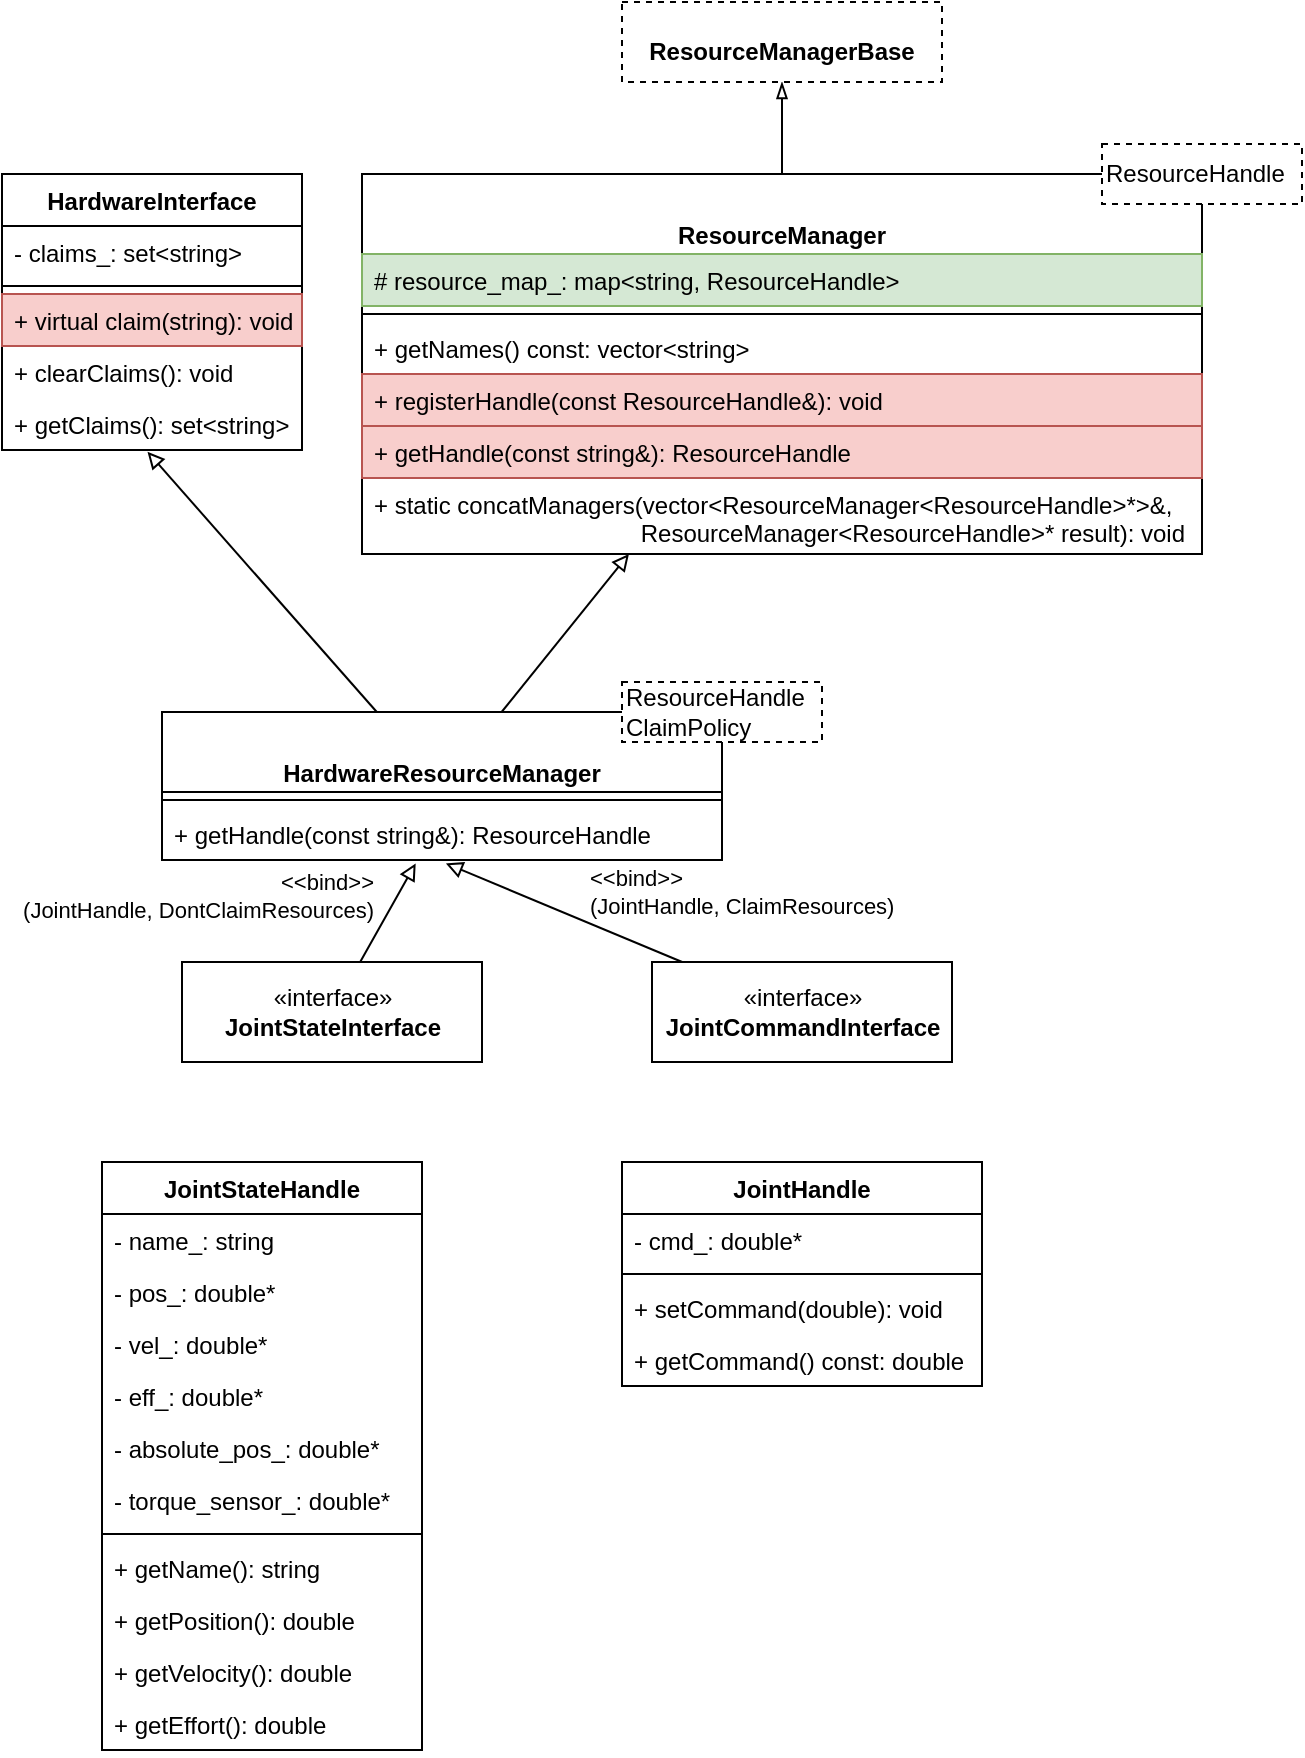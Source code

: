 <mxfile version="16.1.0" type="github">
  <diagram id="8WjdRJNzvcCob919X_vl" name="Page-1">
    <mxGraphModel dx="990" dy="548" grid="1" gridSize="10" guides="1" tooltips="1" connect="1" arrows="1" fold="1" page="1" pageScale="1" pageWidth="827" pageHeight="1169" math="0" shadow="0">
      <root>
        <mxCell id="0" />
        <mxCell id="1" parent="0" />
        <mxCell id="quUrAPskGc8MLW7vgIRe-1" value="HardwareInterface" style="swimlane;fontStyle=1;align=center;verticalAlign=top;childLayout=stackLayout;horizontal=1;startSize=26;horizontalStack=0;resizeParent=1;resizeParentMax=0;resizeLast=0;collapsible=1;marginBottom=0;" vertex="1" parent="1">
          <mxGeometry x="50" y="86" width="150" height="138" as="geometry">
            <mxRectangle x="200" y="240" width="100" height="26" as="alternateBounds" />
          </mxGeometry>
        </mxCell>
        <mxCell id="quUrAPskGc8MLW7vgIRe-2" value="- claims_: set&lt;string&gt;" style="text;strokeColor=none;fillColor=none;align=left;verticalAlign=top;spacingLeft=4;spacingRight=4;overflow=hidden;rotatable=0;points=[[0,0.5],[1,0.5]];portConstraint=eastwest;" vertex="1" parent="quUrAPskGc8MLW7vgIRe-1">
          <mxGeometry y="26" width="150" height="26" as="geometry" />
        </mxCell>
        <mxCell id="quUrAPskGc8MLW7vgIRe-3" value="" style="line;strokeWidth=1;fillColor=none;align=left;verticalAlign=middle;spacingTop=-1;spacingLeft=3;spacingRight=3;rotatable=0;labelPosition=right;points=[];portConstraint=eastwest;" vertex="1" parent="quUrAPskGc8MLW7vgIRe-1">
          <mxGeometry y="52" width="150" height="8" as="geometry" />
        </mxCell>
        <mxCell id="quUrAPskGc8MLW7vgIRe-4" value="+ virtual claim(string): void" style="text;strokeColor=#b85450;fillColor=#f8cecc;align=left;verticalAlign=top;spacingLeft=4;spacingRight=4;overflow=hidden;rotatable=0;points=[[0,0.5],[1,0.5]];portConstraint=eastwest;" vertex="1" parent="quUrAPskGc8MLW7vgIRe-1">
          <mxGeometry y="60" width="150" height="26" as="geometry" />
        </mxCell>
        <mxCell id="quUrAPskGc8MLW7vgIRe-9" value="+ clearClaims(): void" style="text;strokeColor=none;fillColor=none;align=left;verticalAlign=top;spacingLeft=4;spacingRight=4;overflow=hidden;rotatable=0;points=[[0,0.5],[1,0.5]];portConstraint=eastwest;" vertex="1" parent="quUrAPskGc8MLW7vgIRe-1">
          <mxGeometry y="86" width="150" height="26" as="geometry" />
        </mxCell>
        <mxCell id="quUrAPskGc8MLW7vgIRe-10" value="+ getClaims(): set&lt;string&gt;" style="text;strokeColor=none;fillColor=none;align=left;verticalAlign=top;spacingLeft=4;spacingRight=4;overflow=hidden;rotatable=0;points=[[0,0.5],[1,0.5]];portConstraint=eastwest;" vertex="1" parent="quUrAPskGc8MLW7vgIRe-1">
          <mxGeometry y="112" width="150" height="26" as="geometry" />
        </mxCell>
        <mxCell id="quUrAPskGc8MLW7vgIRe-29" style="rounded=0;orthogonalLoop=1;jettySize=auto;html=1;entryX=0.485;entryY=1.034;entryDx=0;entryDy=0;entryPerimeter=0;endArrow=block;endFill=0;" edge="1" parent="1" source="quUrAPskGc8MLW7vgIRe-11" target="quUrAPskGc8MLW7vgIRe-10">
          <mxGeometry relative="1" as="geometry" />
        </mxCell>
        <mxCell id="quUrAPskGc8MLW7vgIRe-30" style="edgeStyle=none;rounded=0;orthogonalLoop=1;jettySize=auto;html=1;endArrow=block;endFill=0;" edge="1" parent="1" source="quUrAPskGc8MLW7vgIRe-11" target="quUrAPskGc8MLW7vgIRe-19">
          <mxGeometry relative="1" as="geometry" />
        </mxCell>
        <mxCell id="quUrAPskGc8MLW7vgIRe-11" value="HardwareResourceManager" style="swimlane;fontStyle=1;align=center;verticalAlign=bottom;childLayout=stackLayout;horizontal=1;startSize=40;horizontalStack=0;resizeParent=1;resizeParentMax=0;resizeLast=0;collapsible=1;marginBottom=0;" vertex="1" parent="1">
          <mxGeometry x="130" y="355" width="280" height="74" as="geometry">
            <mxRectangle x="200" y="240" width="100" height="26" as="alternateBounds" />
          </mxGeometry>
        </mxCell>
        <mxCell id="quUrAPskGc8MLW7vgIRe-13" value="" style="line;strokeWidth=1;fillColor=none;align=left;verticalAlign=middle;spacingTop=-1;spacingLeft=3;spacingRight=3;rotatable=0;labelPosition=right;points=[];portConstraint=eastwest;" vertex="1" parent="quUrAPskGc8MLW7vgIRe-11">
          <mxGeometry y="40" width="280" height="8" as="geometry" />
        </mxCell>
        <mxCell id="quUrAPskGc8MLW7vgIRe-14" value="+ getHandle(const string&amp;): ResourceHandle" style="text;strokeColor=none;fillColor=none;align=left;verticalAlign=top;spacingLeft=4;spacingRight=4;overflow=hidden;rotatable=0;points=[[0,0.5],[1,0.5]];portConstraint=eastwest;" vertex="1" parent="quUrAPskGc8MLW7vgIRe-11">
          <mxGeometry y="48" width="280" height="26" as="geometry" />
        </mxCell>
        <mxCell id="quUrAPskGc8MLW7vgIRe-18" value="ResourceHandle&lt;br&gt;ClaimPolicy" style="rounded=0;whiteSpace=wrap;html=1;dashed=1;align=left;" vertex="1" parent="1">
          <mxGeometry x="360" y="340" width="100" height="30" as="geometry" />
        </mxCell>
        <mxCell id="quUrAPskGc8MLW7vgIRe-27" style="edgeStyle=orthogonalEdgeStyle;rounded=0;orthogonalLoop=1;jettySize=auto;html=1;entryX=0.5;entryY=1;entryDx=0;entryDy=0;endArrow=blockThin;endFill=0;" edge="1" parent="1" source="quUrAPskGc8MLW7vgIRe-19" target="quUrAPskGc8MLW7vgIRe-26">
          <mxGeometry relative="1" as="geometry" />
        </mxCell>
        <mxCell id="quUrAPskGc8MLW7vgIRe-19" value="ResourceManager" style="swimlane;fontStyle=1;align=center;verticalAlign=bottom;childLayout=stackLayout;horizontal=1;startSize=40;horizontalStack=0;resizeParent=1;resizeParentMax=0;resizeLast=0;collapsible=1;marginBottom=0;" vertex="1" parent="1">
          <mxGeometry x="230" y="86" width="420" height="190" as="geometry">
            <mxRectangle x="200" y="240" width="100" height="26" as="alternateBounds" />
          </mxGeometry>
        </mxCell>
        <mxCell id="quUrAPskGc8MLW7vgIRe-20" value="# resource_map_: map&lt;string, ResourceHandle&gt;" style="text;strokeColor=#82b366;fillColor=#d5e8d4;align=left;verticalAlign=top;spacingLeft=4;spacingRight=4;overflow=hidden;rotatable=0;points=[[0,0.5],[1,0.5]];portConstraint=eastwest;" vertex="1" parent="quUrAPskGc8MLW7vgIRe-19">
          <mxGeometry y="40" width="420" height="26" as="geometry" />
        </mxCell>
        <mxCell id="quUrAPskGc8MLW7vgIRe-21" value="" style="line;strokeWidth=1;fillColor=none;align=left;verticalAlign=middle;spacingTop=-1;spacingLeft=3;spacingRight=3;rotatable=0;labelPosition=right;points=[];portConstraint=eastwest;" vertex="1" parent="quUrAPskGc8MLW7vgIRe-19">
          <mxGeometry y="66" width="420" height="8" as="geometry" />
        </mxCell>
        <mxCell id="quUrAPskGc8MLW7vgIRe-22" value="+ getNames() const: vector&lt;string&gt;" style="text;strokeColor=none;fillColor=none;align=left;verticalAlign=top;spacingLeft=4;spacingRight=4;overflow=hidden;rotatable=0;points=[[0,0.5],[1,0.5]];portConstraint=eastwest;" vertex="1" parent="quUrAPskGc8MLW7vgIRe-19">
          <mxGeometry y="74" width="420" height="26" as="geometry" />
        </mxCell>
        <mxCell id="quUrAPskGc8MLW7vgIRe-23" value="+ registerHandle(const ResourceHandle&amp;): void" style="text;strokeColor=#b85450;fillColor=#f8cecc;align=left;verticalAlign=top;spacingLeft=4;spacingRight=4;overflow=hidden;rotatable=0;points=[[0,0.5],[1,0.5]];portConstraint=eastwest;" vertex="1" parent="quUrAPskGc8MLW7vgIRe-19">
          <mxGeometry y="100" width="420" height="26" as="geometry" />
        </mxCell>
        <mxCell id="quUrAPskGc8MLW7vgIRe-24" value="+ getHandle(const string&amp;): ResourceHandle" style="text;strokeColor=#b85450;fillColor=#f8cecc;align=left;verticalAlign=top;spacingLeft=4;spacingRight=4;overflow=hidden;rotatable=0;points=[[0,0.5],[1,0.5]];portConstraint=eastwest;" vertex="1" parent="quUrAPskGc8MLW7vgIRe-19">
          <mxGeometry y="126" width="420" height="26" as="geometry" />
        </mxCell>
        <mxCell id="quUrAPskGc8MLW7vgIRe-28" value="+ static concatManagers(vector&lt;ResourceManager&lt;ResourceHandle&gt;*&gt;&amp;,&#xa;                                        ResourceManager&lt;ResourceHandle&gt;* result): void" style="text;strokeColor=none;fillColor=none;align=left;verticalAlign=top;spacingLeft=4;spacingRight=4;overflow=hidden;rotatable=0;points=[[0,0.5],[1,0.5]];portConstraint=eastwest;" vertex="1" parent="quUrAPskGc8MLW7vgIRe-19">
          <mxGeometry y="152" width="420" height="38" as="geometry" />
        </mxCell>
        <mxCell id="quUrAPskGc8MLW7vgIRe-25" value="ResourceHandle" style="rounded=0;whiteSpace=wrap;html=1;dashed=1;align=left;" vertex="1" parent="1">
          <mxGeometry x="600" y="71" width="100" height="30" as="geometry" />
        </mxCell>
        <mxCell id="quUrAPskGc8MLW7vgIRe-26" value="&lt;p style=&quot;margin: 0px ; margin-top: 4px ; text-align: center&quot;&gt;&lt;br&gt;&lt;b&gt;ResourceManagerBase&lt;/b&gt;&lt;/p&gt;" style="verticalAlign=top;align=left;overflow=fill;fontSize=12;fontFamily=Helvetica;html=1;dashed=1;" vertex="1" parent="1">
          <mxGeometry x="360" width="160" height="40" as="geometry" />
        </mxCell>
        <mxCell id="quUrAPskGc8MLW7vgIRe-31" value="JointStateHandle" style="swimlane;fontStyle=1;align=center;verticalAlign=top;childLayout=stackLayout;horizontal=1;startSize=26;horizontalStack=0;resizeParent=1;resizeParentMax=0;resizeLast=0;collapsible=1;marginBottom=0;" vertex="1" parent="1">
          <mxGeometry x="100" y="580" width="160" height="294" as="geometry" />
        </mxCell>
        <mxCell id="quUrAPskGc8MLW7vgIRe-32" value="- name_: string" style="text;strokeColor=none;fillColor=none;align=left;verticalAlign=top;spacingLeft=4;spacingRight=4;overflow=hidden;rotatable=0;points=[[0,0.5],[1,0.5]];portConstraint=eastwest;" vertex="1" parent="quUrAPskGc8MLW7vgIRe-31">
          <mxGeometry y="26" width="160" height="26" as="geometry" />
        </mxCell>
        <mxCell id="quUrAPskGc8MLW7vgIRe-35" value="- pos_: double*" style="text;strokeColor=none;fillColor=none;align=left;verticalAlign=top;spacingLeft=4;spacingRight=4;overflow=hidden;rotatable=0;points=[[0,0.5],[1,0.5]];portConstraint=eastwest;" vertex="1" parent="quUrAPskGc8MLW7vgIRe-31">
          <mxGeometry y="52" width="160" height="26" as="geometry" />
        </mxCell>
        <mxCell id="quUrAPskGc8MLW7vgIRe-36" value="- vel_: double*" style="text;strokeColor=none;fillColor=none;align=left;verticalAlign=top;spacingLeft=4;spacingRight=4;overflow=hidden;rotatable=0;points=[[0,0.5],[1,0.5]];portConstraint=eastwest;" vertex="1" parent="quUrAPskGc8MLW7vgIRe-31">
          <mxGeometry y="78" width="160" height="26" as="geometry" />
        </mxCell>
        <mxCell id="quUrAPskGc8MLW7vgIRe-37" value="- eff_: double*" style="text;strokeColor=none;fillColor=none;align=left;verticalAlign=top;spacingLeft=4;spacingRight=4;overflow=hidden;rotatable=0;points=[[0,0.5],[1,0.5]];portConstraint=eastwest;" vertex="1" parent="quUrAPskGc8MLW7vgIRe-31">
          <mxGeometry y="104" width="160" height="26" as="geometry" />
        </mxCell>
        <mxCell id="quUrAPskGc8MLW7vgIRe-38" value="- absolute_pos_: double*" style="text;strokeColor=none;fillColor=none;align=left;verticalAlign=top;spacingLeft=4;spacingRight=4;overflow=hidden;rotatable=0;points=[[0,0.5],[1,0.5]];portConstraint=eastwest;" vertex="1" parent="quUrAPskGc8MLW7vgIRe-31">
          <mxGeometry y="130" width="160" height="26" as="geometry" />
        </mxCell>
        <mxCell id="quUrAPskGc8MLW7vgIRe-39" value="- torque_sensor_: double*" style="text;strokeColor=none;fillColor=none;align=left;verticalAlign=top;spacingLeft=4;spacingRight=4;overflow=hidden;rotatable=0;points=[[0,0.5],[1,0.5]];portConstraint=eastwest;" vertex="1" parent="quUrAPskGc8MLW7vgIRe-31">
          <mxGeometry y="156" width="160" height="26" as="geometry" />
        </mxCell>
        <mxCell id="quUrAPskGc8MLW7vgIRe-33" value="" style="line;strokeWidth=1;fillColor=none;align=left;verticalAlign=middle;spacingTop=-1;spacingLeft=3;spacingRight=3;rotatable=0;labelPosition=right;points=[];portConstraint=eastwest;" vertex="1" parent="quUrAPskGc8MLW7vgIRe-31">
          <mxGeometry y="182" width="160" height="8" as="geometry" />
        </mxCell>
        <mxCell id="quUrAPskGc8MLW7vgIRe-34" value="+ getName(): string" style="text;strokeColor=none;fillColor=none;align=left;verticalAlign=top;spacingLeft=4;spacingRight=4;overflow=hidden;rotatable=0;points=[[0,0.5],[1,0.5]];portConstraint=eastwest;" vertex="1" parent="quUrAPskGc8MLW7vgIRe-31">
          <mxGeometry y="190" width="160" height="26" as="geometry" />
        </mxCell>
        <mxCell id="quUrAPskGc8MLW7vgIRe-40" value="+ getPosition(): double" style="text;strokeColor=none;fillColor=none;align=left;verticalAlign=top;spacingLeft=4;spacingRight=4;overflow=hidden;rotatable=0;points=[[0,0.5],[1,0.5]];portConstraint=eastwest;" vertex="1" parent="quUrAPskGc8MLW7vgIRe-31">
          <mxGeometry y="216" width="160" height="26" as="geometry" />
        </mxCell>
        <mxCell id="quUrAPskGc8MLW7vgIRe-41" value="+ getVelocity(): double" style="text;strokeColor=none;fillColor=none;align=left;verticalAlign=top;spacingLeft=4;spacingRight=4;overflow=hidden;rotatable=0;points=[[0,0.5],[1,0.5]];portConstraint=eastwest;" vertex="1" parent="quUrAPskGc8MLW7vgIRe-31">
          <mxGeometry y="242" width="160" height="26" as="geometry" />
        </mxCell>
        <mxCell id="quUrAPskGc8MLW7vgIRe-42" value="+ getEffort(): double" style="text;strokeColor=none;fillColor=none;align=left;verticalAlign=top;spacingLeft=4;spacingRight=4;overflow=hidden;rotatable=0;points=[[0,0.5],[1,0.5]];portConstraint=eastwest;" vertex="1" parent="quUrAPskGc8MLW7vgIRe-31">
          <mxGeometry y="268" width="160" height="26" as="geometry" />
        </mxCell>
        <mxCell id="quUrAPskGc8MLW7vgIRe-43" value="JointHandle" style="swimlane;fontStyle=1;align=center;verticalAlign=top;childLayout=stackLayout;horizontal=1;startSize=26;horizontalStack=0;resizeParent=1;resizeParentMax=0;resizeLast=0;collapsible=1;marginBottom=0;" vertex="1" parent="1">
          <mxGeometry x="360" y="580" width="180" height="112" as="geometry" />
        </mxCell>
        <mxCell id="quUrAPskGc8MLW7vgIRe-44" value="- cmd_: double*" style="text;strokeColor=none;fillColor=none;align=left;verticalAlign=top;spacingLeft=4;spacingRight=4;overflow=hidden;rotatable=0;points=[[0,0.5],[1,0.5]];portConstraint=eastwest;" vertex="1" parent="quUrAPskGc8MLW7vgIRe-43">
          <mxGeometry y="26" width="180" height="26" as="geometry" />
        </mxCell>
        <mxCell id="quUrAPskGc8MLW7vgIRe-45" value="" style="line;strokeWidth=1;fillColor=none;align=left;verticalAlign=middle;spacingTop=-1;spacingLeft=3;spacingRight=3;rotatable=0;labelPosition=right;points=[];portConstraint=eastwest;" vertex="1" parent="quUrAPskGc8MLW7vgIRe-43">
          <mxGeometry y="52" width="180" height="8" as="geometry" />
        </mxCell>
        <mxCell id="quUrAPskGc8MLW7vgIRe-46" value="+ setCommand(double): void" style="text;strokeColor=none;fillColor=none;align=left;verticalAlign=top;spacingLeft=4;spacingRight=4;overflow=hidden;rotatable=0;points=[[0,0.5],[1,0.5]];portConstraint=eastwest;" vertex="1" parent="quUrAPskGc8MLW7vgIRe-43">
          <mxGeometry y="60" width="180" height="26" as="geometry" />
        </mxCell>
        <mxCell id="quUrAPskGc8MLW7vgIRe-47" value="+ getCommand() const: double" style="text;strokeColor=none;fillColor=none;align=left;verticalAlign=top;spacingLeft=4;spacingRight=4;overflow=hidden;rotatable=0;points=[[0,0.5],[1,0.5]];portConstraint=eastwest;" vertex="1" parent="quUrAPskGc8MLW7vgIRe-43">
          <mxGeometry y="86" width="180" height="26" as="geometry" />
        </mxCell>
        <mxCell id="quUrAPskGc8MLW7vgIRe-50" style="edgeStyle=none;rounded=0;orthogonalLoop=1;jettySize=auto;html=1;entryX=0.507;entryY=1.066;entryDx=0;entryDy=0;entryPerimeter=0;endArrow=block;endFill=0;" edge="1" parent="1" source="quUrAPskGc8MLW7vgIRe-48" target="quUrAPskGc8MLW7vgIRe-14">
          <mxGeometry relative="1" as="geometry" />
        </mxCell>
        <mxCell id="quUrAPskGc8MLW7vgIRe-51" value="&amp;lt;&amp;lt;bind&amp;gt;&amp;gt;&lt;br&gt;(JointHandle, ClaimResources)" style="edgeLabel;html=1;align=left;verticalAlign=middle;resizable=0;points=[];" vertex="1" connectable="0" parent="quUrAPskGc8MLW7vgIRe-50">
          <mxGeometry x="-0.188" y="-1" relative="1" as="geometry">
            <mxPoint y="-14" as="offset" />
          </mxGeometry>
        </mxCell>
        <mxCell id="quUrAPskGc8MLW7vgIRe-48" value="«interface»&lt;br&gt;&lt;b&gt;JointCommandInterface&lt;/b&gt;" style="html=1;" vertex="1" parent="1">
          <mxGeometry x="375" y="480" width="150" height="50" as="geometry" />
        </mxCell>
        <mxCell id="quUrAPskGc8MLW7vgIRe-58" style="edgeStyle=none;rounded=0;orthogonalLoop=1;jettySize=auto;html=1;entryX=0.453;entryY=1.066;entryDx=0;entryDy=0;entryPerimeter=0;endArrow=block;endFill=0;" edge="1" parent="1" source="quUrAPskGc8MLW7vgIRe-52" target="quUrAPskGc8MLW7vgIRe-14">
          <mxGeometry relative="1" as="geometry" />
        </mxCell>
        <mxCell id="quUrAPskGc8MLW7vgIRe-59" value="&lt;span style=&quot;font-family: &amp;#34;helvetica&amp;#34;&quot;&gt;&amp;lt;&amp;lt;bind&amp;gt;&amp;gt;&lt;/span&gt;&lt;br style=&quot;font-family: &amp;#34;helvetica&amp;#34;&quot;&gt;&lt;span style=&quot;font-family: &amp;#34;helvetica&amp;#34;&quot;&gt;(JointHandle, DontClaimResources)&lt;/span&gt;" style="edgeLabel;html=1;align=right;verticalAlign=middle;resizable=0;points=[];" vertex="1" connectable="0" parent="quUrAPskGc8MLW7vgIRe-58">
          <mxGeometry x="-0.344" y="1" relative="1" as="geometry">
            <mxPoint x="-1" y="-17" as="offset" />
          </mxGeometry>
        </mxCell>
        <mxCell id="quUrAPskGc8MLW7vgIRe-52" value="«interface»&lt;br&gt;&lt;b&gt;JointStateInterface&lt;/b&gt;" style="html=1;" vertex="1" parent="1">
          <mxGeometry x="140" y="480" width="150" height="50" as="geometry" />
        </mxCell>
      </root>
    </mxGraphModel>
  </diagram>
</mxfile>
